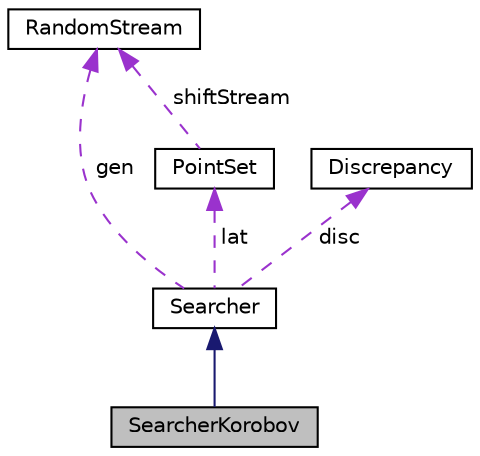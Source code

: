 digraph "SearcherKorobov"
{
 // INTERACTIVE_SVG=YES
  bgcolor="transparent";
  edge [fontname="Helvetica",fontsize="10",labelfontname="Helvetica",labelfontsize="10"];
  node [fontname="Helvetica",fontsize="10",shape=record];
  Node2 [label="SearcherKorobov",height=0.2,width=0.4,color="black", fillcolor="grey75", style="filled", fontcolor="black"];
  Node3 -> Node2 [dir="back",color="midnightblue",fontsize="10",style="solid",fontname="Helvetica"];
  Node3 [label="Searcher",height=0.2,width=0.4,color="black",URL="$d2/dc9/classumontreal_1_1ssj_1_1discrepancy_1_1Searcher.html",tooltip="This class implements methods to search for the best lattices of rank 1, defined as follows  ..."];
  Node4 -> Node3 [dir="back",color="darkorchid3",fontsize="10",style="dashed",label=" lat" ,fontname="Helvetica"];
  Node4 [label="PointSet",height=0.2,width=0.4,color="black",URL="$d8/d10/classumontreal_1_1ssj_1_1hups_1_1PointSet.html",tooltip="This abstract class represents a general point set. "];
  Node5 -> Node4 [dir="back",color="darkorchid3",fontsize="10",style="dashed",label=" shiftStream" ,fontname="Helvetica"];
  Node5 [label="RandomStream",height=0.2,width=0.4,color="black",URL="$d1/d7c/interfaceumontreal_1_1ssj_1_1rng_1_1RandomStream.html",tooltip="This interface defines the basic structures to handle multiple streams of uniform (pseudo)random numb..."];
  Node6 -> Node3 [dir="back",color="darkorchid3",fontsize="10",style="dashed",label=" disc" ,fontname="Helvetica"];
  Node6 [label="Discrepancy",height=0.2,width=0.4,color="black",URL="$dc/d81/classumontreal_1_1ssj_1_1discrepancy_1_1Discrepancy.html",tooltip="This abstract class is the base class of all discrepancy classes. "];
  Node5 -> Node3 [dir="back",color="darkorchid3",fontsize="10",style="dashed",label=" gen" ,fontname="Helvetica"];
}
